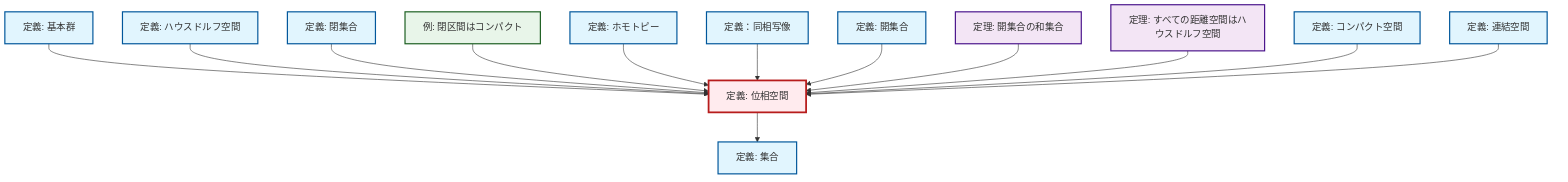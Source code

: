 graph TD
    classDef definition fill:#e1f5fe,stroke:#01579b,stroke-width:2px
    classDef theorem fill:#f3e5f5,stroke:#4a148c,stroke-width:2px
    classDef axiom fill:#fff3e0,stroke:#e65100,stroke-width:2px
    classDef example fill:#e8f5e9,stroke:#1b5e20,stroke-width:2px
    classDef current fill:#ffebee,stroke:#b71c1c,stroke-width:3px
    def-topological-space["定義: 位相空間"]:::definition
    def-closed-set["定義: 閉集合"]:::definition
    def-homotopy["定義: ホモトピー"]:::definition
    def-compact["定義: コンパクト空間"]:::definition
    def-set["定義: 集合"]:::definition
    def-fundamental-group["定義: 基本群"]:::definition
    def-open-set["定義: 開集合"]:::definition
    def-hausdorff["定義: ハウスドルフ空間"]:::definition
    def-homeomorphism["定義：同相写像"]:::definition
    ex-closed-interval-compact["例: 閉区間はコンパクト"]:::example
    def-connected["定義: 連結空間"]:::definition
    thm-union-open-sets["定理: 開集合の和集合"]:::theorem
    thm-metric-hausdorff["定理: すべての距離空間はハウスドルフ空間"]:::theorem
    def-fundamental-group --> def-topological-space
    def-hausdorff --> def-topological-space
    def-topological-space --> def-set
    def-closed-set --> def-topological-space
    ex-closed-interval-compact --> def-topological-space
    def-homotopy --> def-topological-space
    def-homeomorphism --> def-topological-space
    def-open-set --> def-topological-space
    thm-union-open-sets --> def-topological-space
    thm-metric-hausdorff --> def-topological-space
    def-compact --> def-topological-space
    def-connected --> def-topological-space
    class def-topological-space current